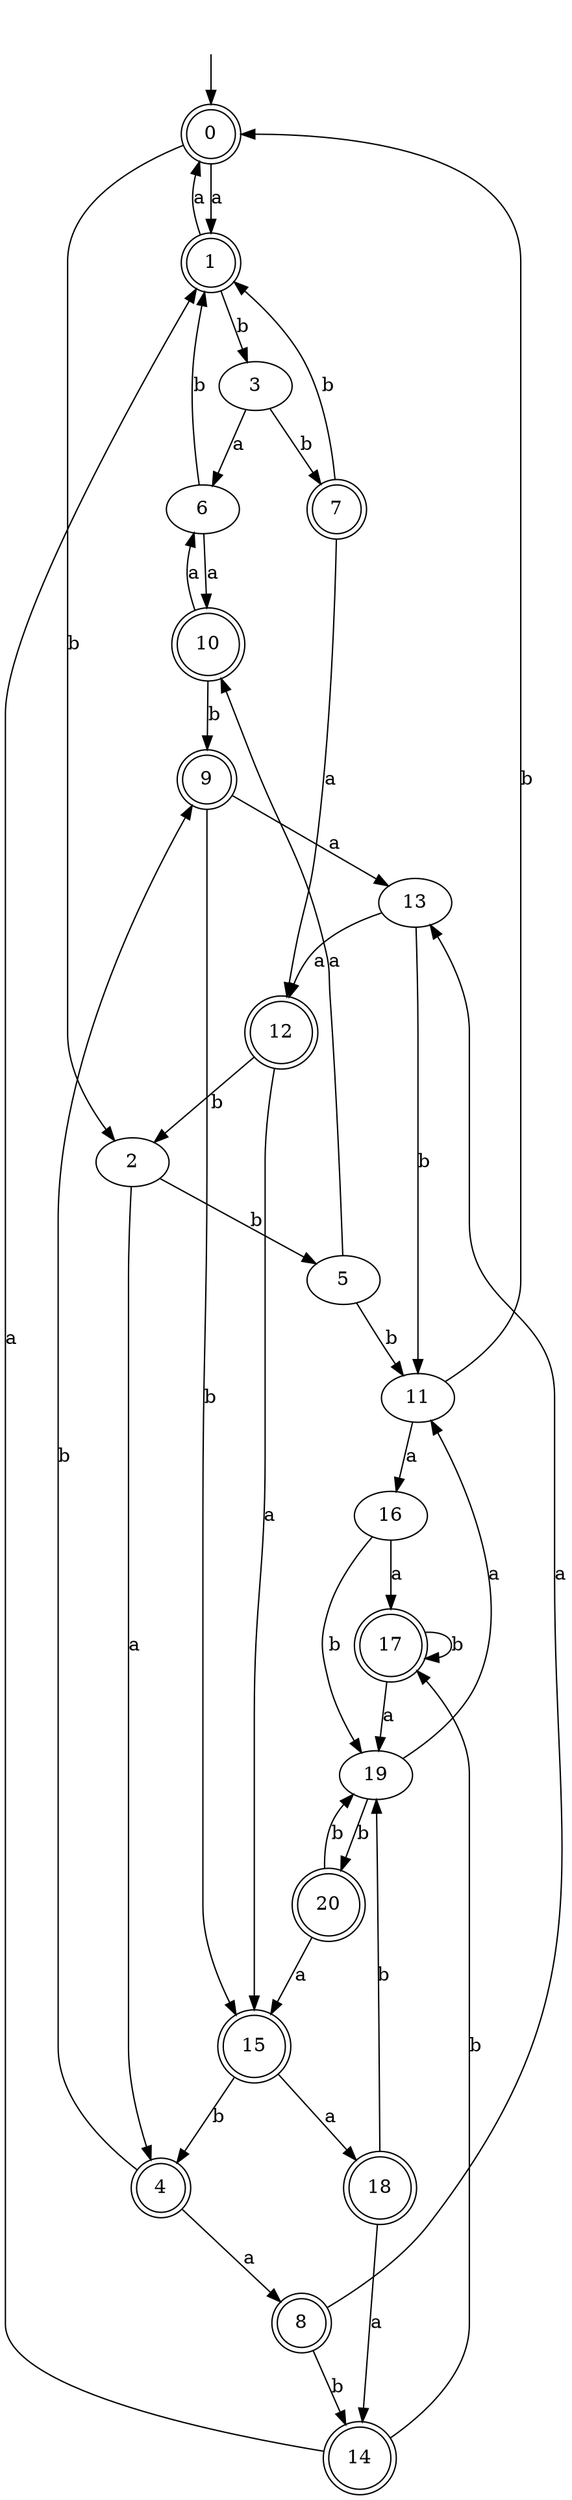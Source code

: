 digraph RandomDFA {
  __start0 [label="", shape=none];
  __start0 -> 0 [label=""];
  0 [shape=circle] [shape=doublecircle]
  0 -> 1 [label="a"]
  0 -> 2 [label="b"]
  1 [shape=doublecircle]
  1 -> 0 [label="a"]
  1 -> 3 [label="b"]
  2
  2 -> 4 [label="a"]
  2 -> 5 [label="b"]
  3
  3 -> 6 [label="a"]
  3 -> 7 [label="b"]
  4 [shape=doublecircle]
  4 -> 8 [label="a"]
  4 -> 9 [label="b"]
  5
  5 -> 10 [label="a"]
  5 -> 11 [label="b"]
  6
  6 -> 10 [label="a"]
  6 -> 1 [label="b"]
  7 [shape=doublecircle]
  7 -> 12 [label="a"]
  7 -> 1 [label="b"]
  8 [shape=doublecircle]
  8 -> 13 [label="a"]
  8 -> 14 [label="b"]
  9 [shape=doublecircle]
  9 -> 13 [label="a"]
  9 -> 15 [label="b"]
  10 [shape=doublecircle]
  10 -> 6 [label="a"]
  10 -> 9 [label="b"]
  11
  11 -> 16 [label="a"]
  11 -> 0 [label="b"]
  12 [shape=doublecircle]
  12 -> 15 [label="a"]
  12 -> 2 [label="b"]
  13
  13 -> 12 [label="a"]
  13 -> 11 [label="b"]
  14 [shape=doublecircle]
  14 -> 1 [label="a"]
  14 -> 17 [label="b"]
  15 [shape=doublecircle]
  15 -> 18 [label="a"]
  15 -> 4 [label="b"]
  16
  16 -> 17 [label="a"]
  16 -> 19 [label="b"]
  17 [shape=doublecircle]
  17 -> 19 [label="a"]
  17 -> 17 [label="b"]
  18 [shape=doublecircle]
  18 -> 14 [label="a"]
  18 -> 19 [label="b"]
  19
  19 -> 11 [label="a"]
  19 -> 20 [label="b"]
  20 [shape=doublecircle]
  20 -> 15 [label="a"]
  20 -> 19 [label="b"]
}
